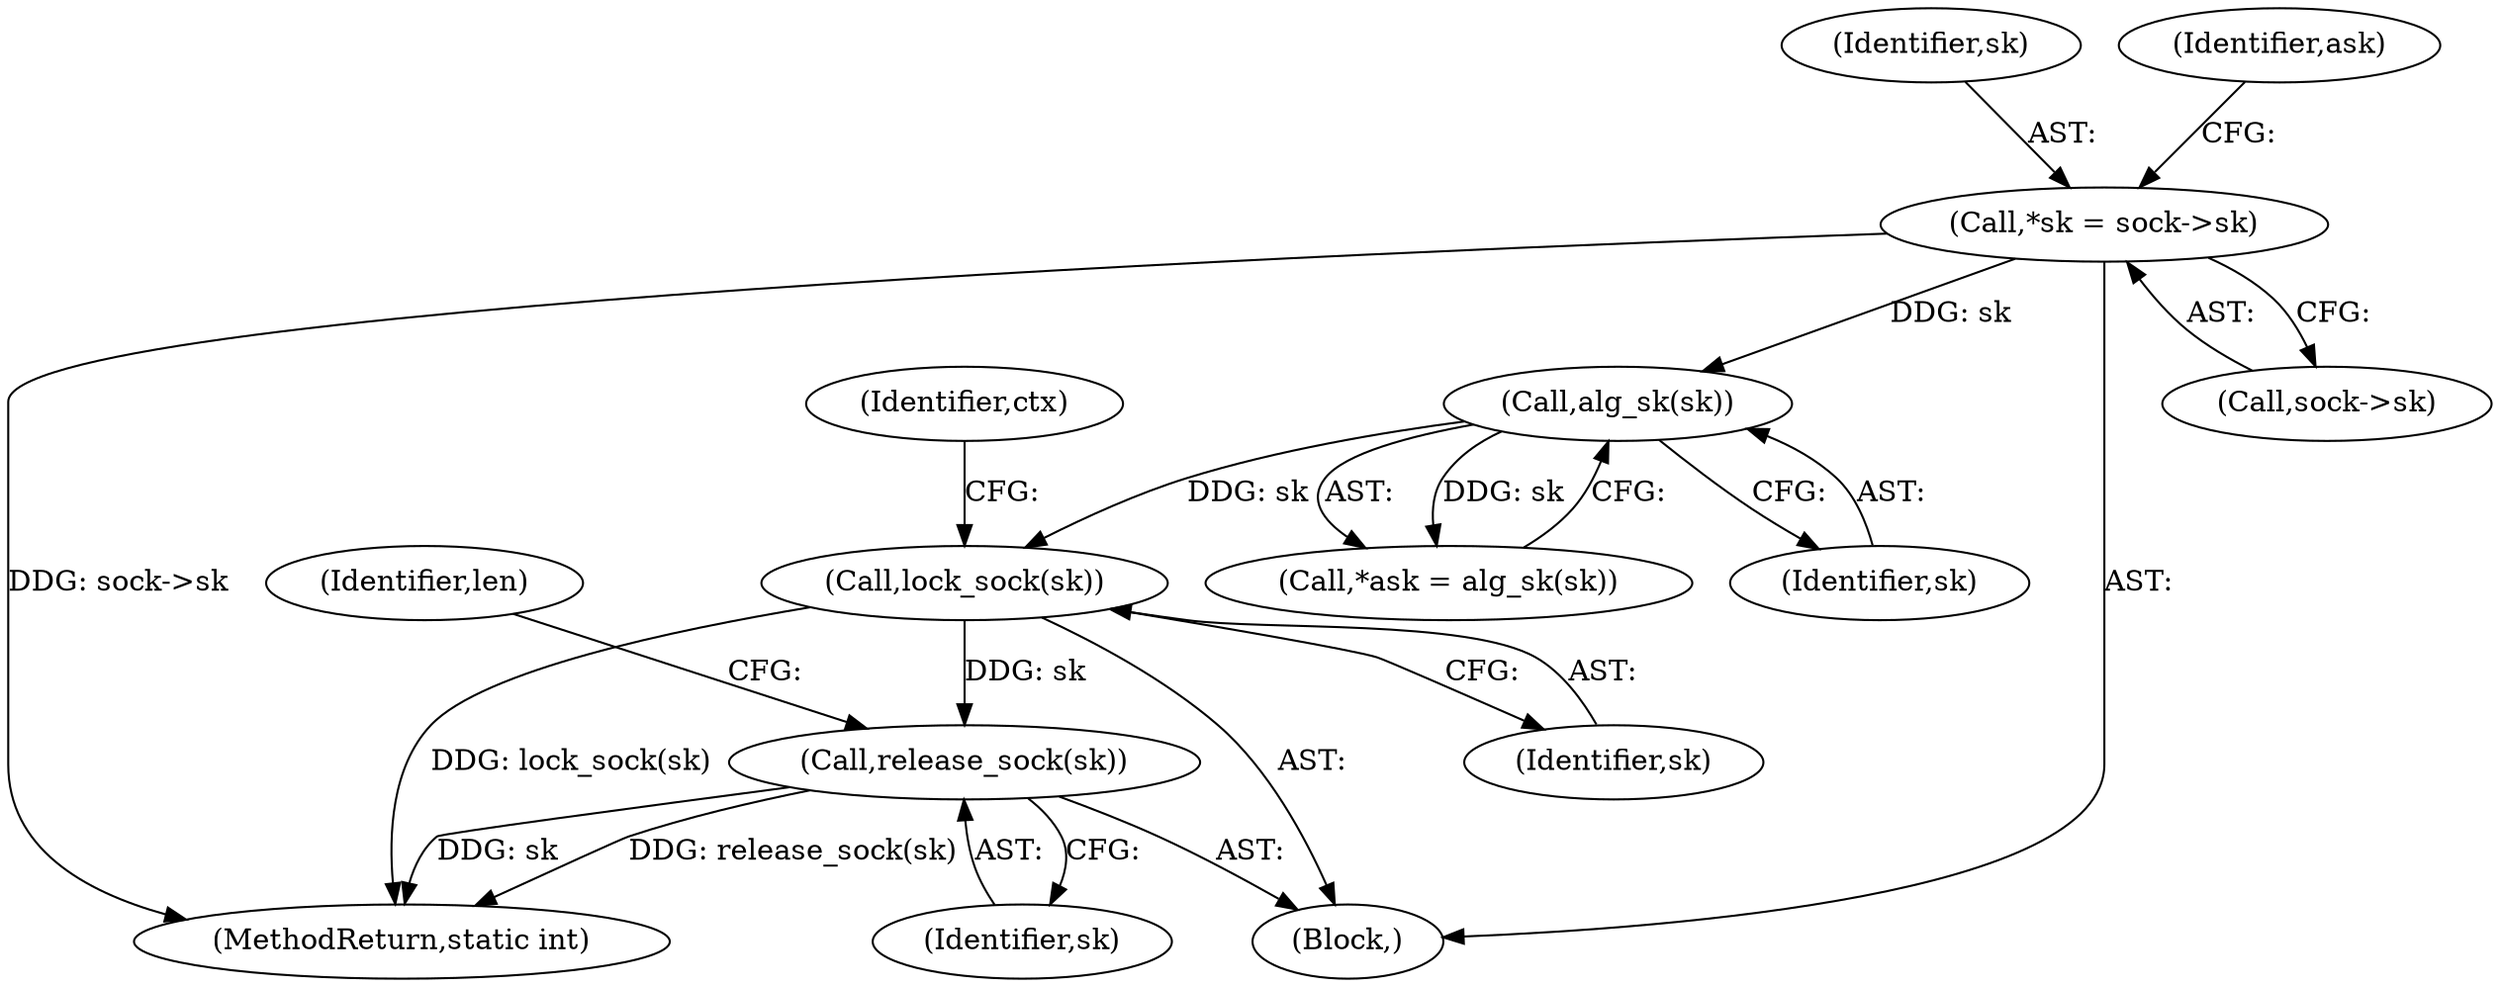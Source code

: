 digraph "0_linux_72a763d805a48ac8c0bf48fdb510e84c12de51fe@pointer" {
"1000156" [label="(Call,lock_sock(sk))"];
"1000116" [label="(Call,alg_sk(sk))"];
"1000108" [label="(Call,*sk = sock->sk)"];
"1000204" [label="(Call,release_sock(sk))"];
"1000204" [label="(Call,release_sock(sk))"];
"1000109" [label="(Identifier,sk)"];
"1000115" [label="(Identifier,ask)"];
"1000206" [label="(Identifier,len)"];
"1000116" [label="(Call,alg_sk(sk))"];
"1000108" [label="(Call,*sk = sock->sk)"];
"1000160" [label="(Identifier,ctx)"];
"1000157" [label="(Identifier,sk)"];
"1000205" [label="(Identifier,sk)"];
"1000117" [label="(Identifier,sk)"];
"1000156" [label="(Call,lock_sock(sk))"];
"1000106" [label="(Block,)"];
"1000207" [label="(MethodReturn,static int)"];
"1000114" [label="(Call,*ask = alg_sk(sk))"];
"1000110" [label="(Call,sock->sk)"];
"1000156" -> "1000106"  [label="AST: "];
"1000156" -> "1000157"  [label="CFG: "];
"1000157" -> "1000156"  [label="AST: "];
"1000160" -> "1000156"  [label="CFG: "];
"1000156" -> "1000207"  [label="DDG: lock_sock(sk)"];
"1000116" -> "1000156"  [label="DDG: sk"];
"1000156" -> "1000204"  [label="DDG: sk"];
"1000116" -> "1000114"  [label="AST: "];
"1000116" -> "1000117"  [label="CFG: "];
"1000117" -> "1000116"  [label="AST: "];
"1000114" -> "1000116"  [label="CFG: "];
"1000116" -> "1000114"  [label="DDG: sk"];
"1000108" -> "1000116"  [label="DDG: sk"];
"1000108" -> "1000106"  [label="AST: "];
"1000108" -> "1000110"  [label="CFG: "];
"1000109" -> "1000108"  [label="AST: "];
"1000110" -> "1000108"  [label="AST: "];
"1000115" -> "1000108"  [label="CFG: "];
"1000108" -> "1000207"  [label="DDG: sock->sk"];
"1000204" -> "1000106"  [label="AST: "];
"1000204" -> "1000205"  [label="CFG: "];
"1000205" -> "1000204"  [label="AST: "];
"1000206" -> "1000204"  [label="CFG: "];
"1000204" -> "1000207"  [label="DDG: sk"];
"1000204" -> "1000207"  [label="DDG: release_sock(sk)"];
}
